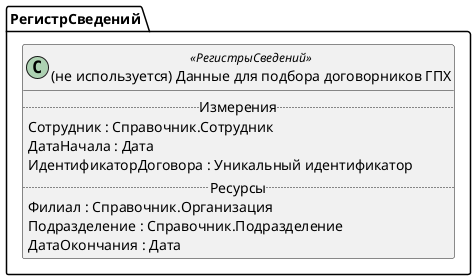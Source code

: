 ﻿@startuml УдалитьДанныеДляПодбораДоговорниковГПХ
'!include templates.wsd
'..\include templates.wsd
class РегистрСведений.УдалитьДанныеДляПодбораДоговорниковГПХ as "(не используется) Данные для подбора договорников ГПХ" <<РегистрыСведений>>
{
..Измерения..
Сотрудник : Справочник.Сотрудник
ДатаНачала : Дата
ИдентификаторДоговора : Уникальный идентификатор
..Ресурсы..
Филиал : Справочник.Организация
Подразделение : Справочник.Подразделение
ДатаОкончания : Дата
}
@enduml
